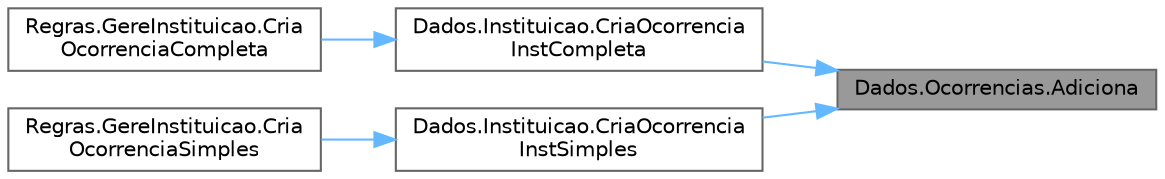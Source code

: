 digraph "Dados.Ocorrencias.Adiciona"
{
 // LATEX_PDF_SIZE
  bgcolor="transparent";
  edge [fontname=Helvetica,fontsize=10,labelfontname=Helvetica,labelfontsize=10];
  node [fontname=Helvetica,fontsize=10,shape=box,height=0.2,width=0.4];
  rankdir="RL";
  Node1 [id="Node000001",label="Dados.Ocorrencias.Adiciona",height=0.2,width=0.4,color="gray40", fillcolor="grey60", style="filled", fontcolor="black",tooltip="Funcao que adiciona uma ocorrencia num dicionario de ocorrencias."];
  Node1 -> Node2 [id="edge5_Node000001_Node000002",dir="back",color="steelblue1",style="solid",tooltip=" "];
  Node2 [id="Node000002",label="Dados.Instituicao.CriaOcorrencia\lInstCompleta",height=0.2,width=0.4,color="grey40", fillcolor="white", style="filled",URL="$class_dados_1_1_instituicao.html#a9d65237faf8d8c1e131f39094a852357",tooltip="Funcao que adiciona uma ocorrencia na lista de ocorrencias da instituicao."];
  Node2 -> Node3 [id="edge6_Node000002_Node000003",dir="back",color="steelblue1",style="solid",tooltip=" "];
  Node3 [id="Node000003",label="Regras.GereInstituicao.Cria\lOcorrenciaCompleta",height=0.2,width=0.4,color="grey40", fillcolor="white", style="filled",URL="$class_regras_1_1_gere_instituicao.html#af9e41501ec536152d70be3e36c398f32",tooltip="Funcao que cria uma ocorrencia completa."];
  Node1 -> Node4 [id="edge7_Node000001_Node000004",dir="back",color="steelblue1",style="solid",tooltip=" "];
  Node4 [id="Node000004",label="Dados.Instituicao.CriaOcorrencia\lInstSimples",height=0.2,width=0.4,color="grey40", fillcolor="white", style="filled",URL="$class_dados_1_1_instituicao.html#ae6d85d87191fd9a640bae493e83bd6f6",tooltip=" "];
  Node4 -> Node5 [id="edge8_Node000004_Node000005",dir="back",color="steelblue1",style="solid",tooltip=" "];
  Node5 [id="Node000005",label="Regras.GereInstituicao.Cria\lOcorrenciaSimples",height=0.2,width=0.4,color="grey40", fillcolor="white", style="filled",URL="$class_regras_1_1_gere_instituicao.html#aa379004ac9b3958288ecda70219ad702",tooltip="Funcao que cria uma ocorrencia simples."];
}
